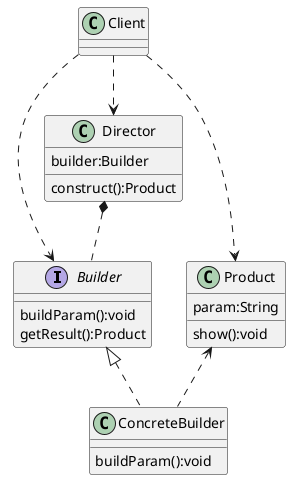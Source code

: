@startuml

interface Builder

Class Product
Class ConcreteBuilder
Class Director
Class Client

Builder<|.. ConcreteBuilder
Product <.. ConcreteBuilder
Director *.. Builder

Client..>Builder
Client..>Product
Client..>Director

Class Product{
   param:String
   show():void
}
interface Builder{
   buildParam():void
   getResult():Product
}
Class ConcreteBuilder{
   buildParam():void
}
Class Director{
   builder:Builder
   construct():Product
}
@enduml